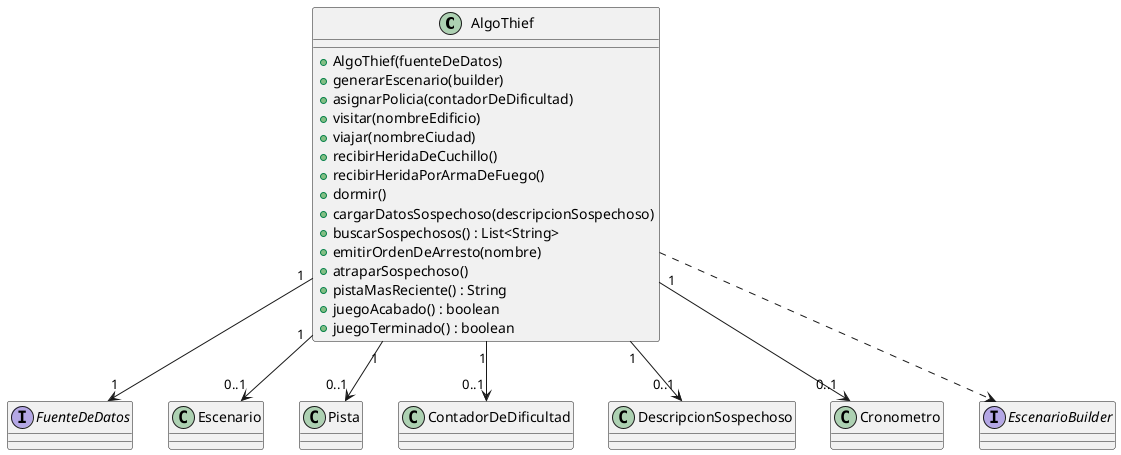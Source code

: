 @startuml

class AlgoThief {
    + AlgoThief(fuenteDeDatos)
    + generarEscenario(builder)
    + asignarPolicia(contadorDeDificultad)
    + visitar(nombreEdificio)
    + viajar(nombreCiudad)
    + recibirHeridaDeCuchillo()
    + recibirHeridaPorArmaDeFuego()
    + dormir()
    + cargarDatosSospechoso(descripcionSospechoso)
    + buscarSospechosos() : List<String>
    + emitirOrdenDeArresto(nombre)
    + atraparSospechoso()
    + pistaMasReciente() : String
    + juegoAcabado() : boolean
    + juegoTerminado() : boolean
}

AlgoThief "1" --> "1" FuenteDeDatos
AlgoThief "1" --> "0..1" Escenario
AlgoThief "1" --> "0..1" Pista
AlgoThief "1" --> "0..1" ContadorDeDificultad
AlgoThief "1" --> "0..1" DescripcionSospechoso
AlgoThief "1" --> "0..1" Cronometro
AlgoThief ..> EscenarioBuilder

interface EscenarioBuilder
interface FuenteDeDatos

@enduml
